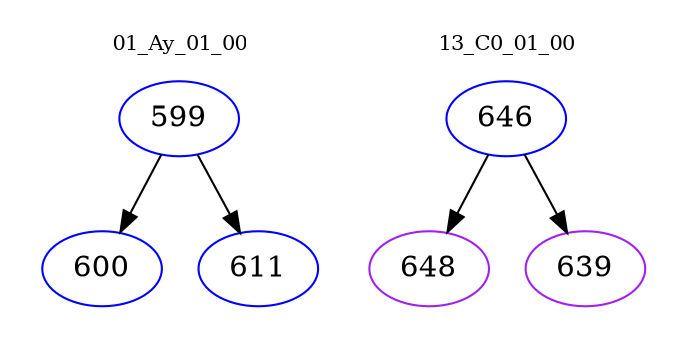 digraph{
subgraph cluster_0 {
color = white
label = "01_Ay_01_00";
fontsize=10;
T0_599 [label="599", color="blue"]
T0_599 -> T0_600 [color="black"]
T0_600 [label="600", color="blue"]
T0_599 -> T0_611 [color="black"]
T0_611 [label="611", color="blue"]
}
subgraph cluster_1 {
color = white
label = "13_C0_01_00";
fontsize=10;
T1_646 [label="646", color="blue"]
T1_646 -> T1_648 [color="black"]
T1_648 [label="648", color="purple"]
T1_646 -> T1_639 [color="black"]
T1_639 [label="639", color="purple"]
}
}
